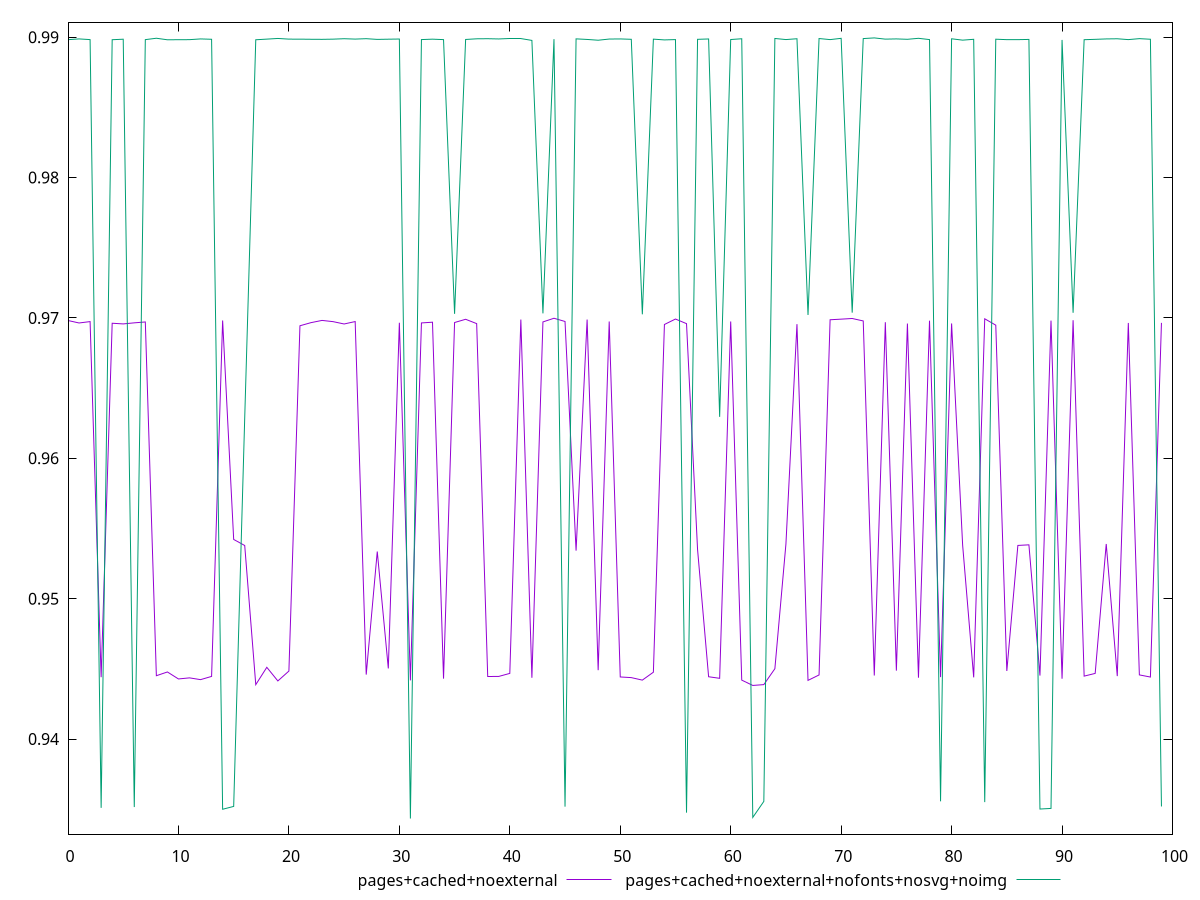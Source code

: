 $_pagesCachedNoexternal <<EOF
0.969815714191809
0.9696395155677071
0.9697378940194878
0.944407819465668
0.9696207869410118
0.9695725549026792
0.9696492637468974
0.9697115720903988
0.9445116748948423
0.9447785388146521
0.9442810878921112
0.9443586186808409
0.9442324490512906
0.9444625992429347
0.9698165564331006
0.9542194858753041
0.9537871510506359
0.9438750611159565
0.9451102325570586
0.9441392428641504
0.9448441139703012
0.9694406971361349
0.969663217044503
0.9698222366867115
0.9697345911202331
0.9695679974116888
0.9697405056587474
0.9445910298060379
0.9533589819818202
0.9450313307539359
0.9696567983209751
0.9441786681803188
0.9696430229858461
0.9696943543274201
0.9443043341347634
0.9696721694350283
0.9699027612164445
0.9695940754595436
0.9444557176450321
0.9444615044764317
0.9446773993320652
0.9698856939992643
0.9443622913521781
0.9697141043757205
0.9699760042600412
0.9697465809730696
0.953421203936275
0.9698820435970718
0.9449035728057286
0.9697441940155692
0.9444233687977306
0.9443766349475476
0.9441986655574282
0.9447618001468132
0.969532044507188
0.9699204658925562
0.9695918608249618
0.9535025597538733
0.9444387070232205
0.9443265436844661
0.9697480525706881
0.9441990641556408
0.943818659790264
0.9438781687915663
0.9450116370946606
0.9538912946715461
0.9695559620850455
0.9441787466095344
0.9445661868245683
0.9698689069501023
0.9699120614787262
0.969959606949522
0.9697838950685733
0.9445262174955569
0.9696949741683276
0.9448702923983228
0.9695979823261709
0.9443700211147269
0.9698030070569302
0.9444098667759522
0.9696055520865872
0.9538105127530174
0.9443949673544476
0.9699384140864882
0.9694831264081069
0.9448485597514347
0.95379293662775
0.9538354092575859
0.9445212225933786
0.9698091907895345
0.9442954436512041
0.9698363716171208
0.9444827850093174
0.9446764630744705
0.9538944812216695
0.944483299697082
0.9696421776319804
0.9445697538861441
0.9444174427467722
0.9696467459599122
EOF
$_pagesCachedNoexternalNofontsNosvgNoimg <<EOF
0.9898219098987778
0.9898748859354036
0.9898256696714274
0.9350994495296603
0.9898181662107337
0.989854076949239
0.9351555818639704
0.9898239158033865
0.9899231139215671
0.98981311472864
0.9898187553625529
0.9898221147700731
0.9898745585049351
0.9898492469446567
0.9349985394070631
0.9352014602193793
0.962885655474979
0.9898146692214953
0.9898602845413703
0.9899082101641088
0.9898594672359111
0.9898585987972724
0.9898494727222098
0.989844266146003
0.9898580751541723
0.9898893575999475
0.989862510608598
0.989891443189249
0.9898406306374546
0.9898551841261901
0.9898672169732321
0.9343390964023497
0.9898277134445849
0.9898571427661864
0.9898254093786291
0.9702917885497586
0.9898360391066944
0.9898828694938577
0.9898899947779837
0.9898722875451239
0.98987026719068
0.9898704671122762
0.9897689117559385
0.9703242102406637
0.9898568958221214
0.9351823423010958
0.9898789803032438
0.9898376337338719
0.9897820705865638
0.9898652724893268
0.9898737888009115
0.9898475982337432
0.9702573470966446
0.9898588201690318
0.9898046047216028
0.9898271545295061
0.9347562748767373
0.9898459919411684
0.9898714071313359
0.9629527865994192
0.9898313266636586
0.989886494192344
0.9344181401474968
0.9355601826257338
0.9899069968184037
0.9898287629510147
0.9898873439286688
0.9702073248374508
0.989902210298185
0.9898258872896231
0.9899167515409313
0.9703754071451369
0.9898988952763665
0.9899467495008307
0.989859313985896
0.9898754174622562
0.9898478325583292
0.9899180700315151
0.989827376391553
0.9355656313517132
0.9898840636647266
0.9897873341550454
0.9898476408385009
0.935508385515563
0.9898544687294166
0.9898229299579124
0.9898232415095282
0.9898386270876884
0.9350150716014789
0.9350584048329447
0.9898038141269376
0.9703661640355069
0.9898194597512338
0.9898448371730373
0.9898741034915881
0.9898856996427101
0.9898258702216495
0.9898941399820615
0.9898511978850182
0.9351994674345541
EOF
set key outside below
set terminal pngcairo
set output "report_00004_2020-11-02T20-21-41.718Z/first-contentful-paint/first-contentful-paint_pages+cached+noexternal_pages+cached+noexternal+nofonts+nosvg+noimg.png"
set yrange [0.93322694334038:0.9910589025628004]
plot $_pagesCachedNoexternal title "pages+cached+noexternal" with line ,$_pagesCachedNoexternalNofontsNosvgNoimg title "pages+cached+noexternal+nofonts+nosvg+noimg" with line ,